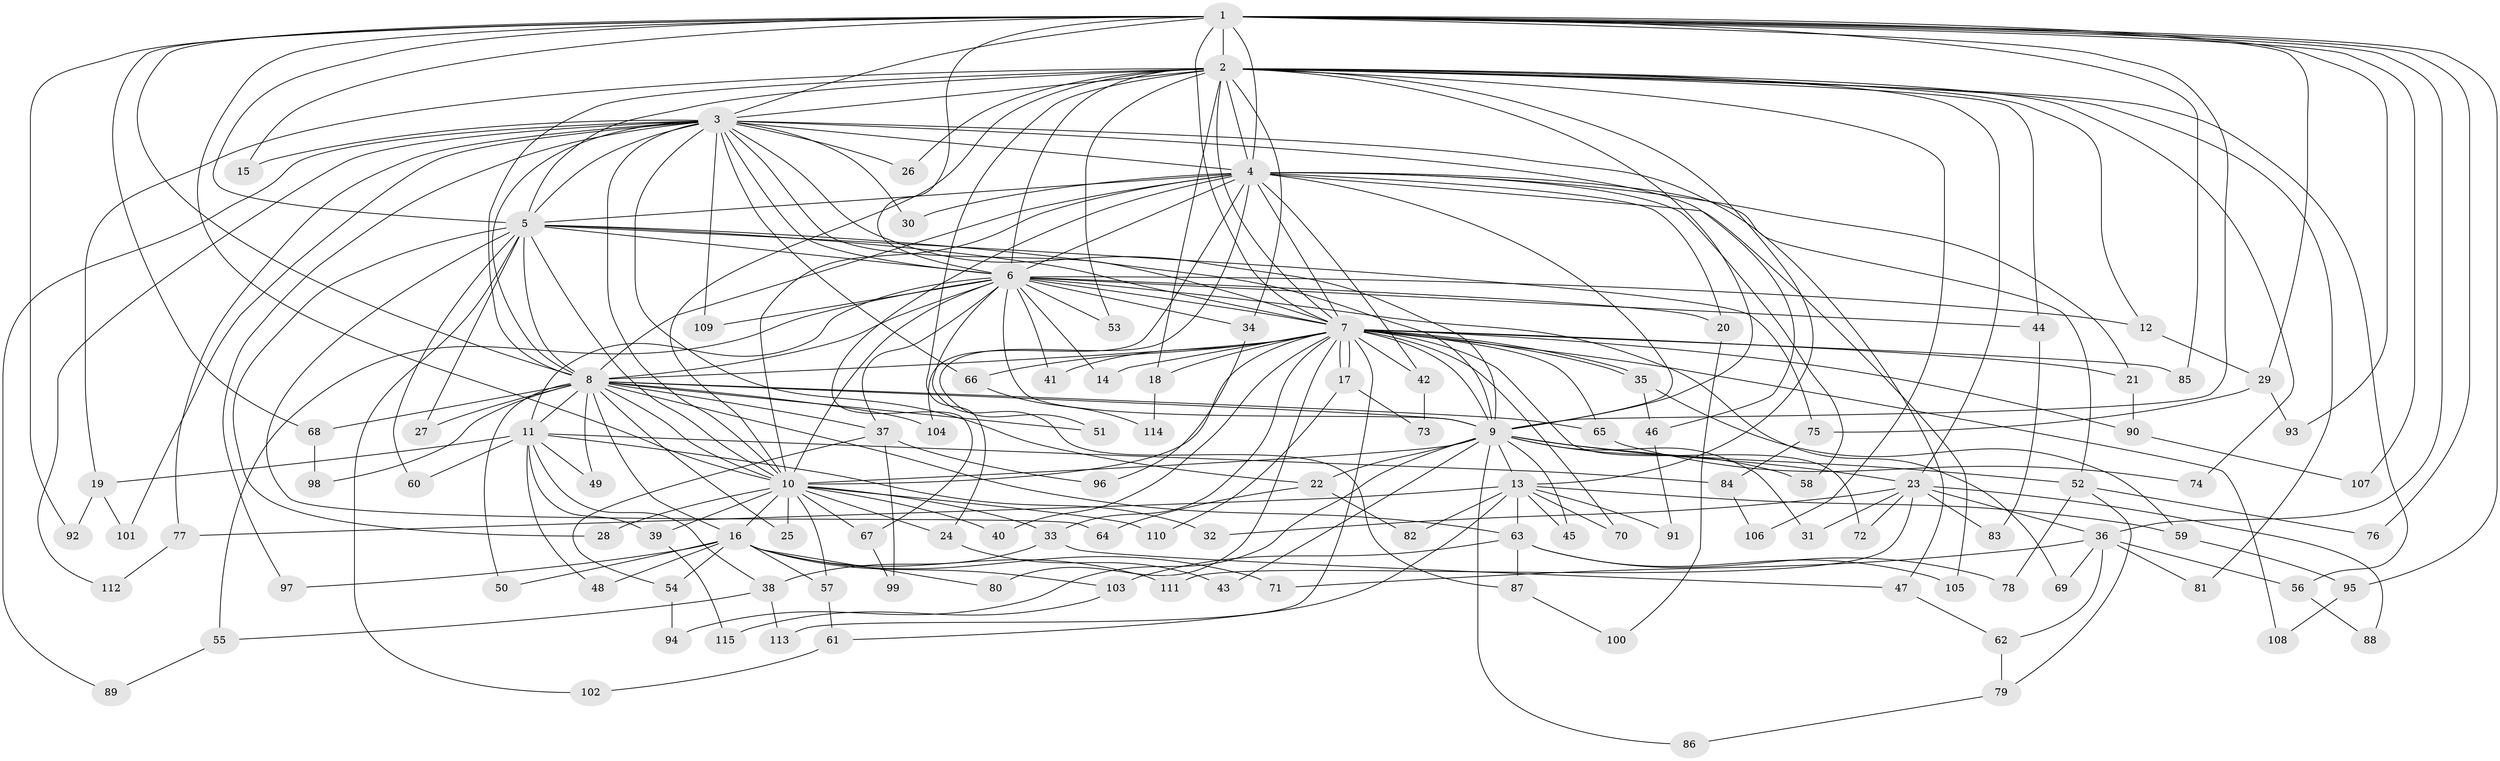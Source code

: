 // Generated by graph-tools (version 1.1) at 2025/11/02/27/25 16:11:02]
// undirected, 115 vertices, 255 edges
graph export_dot {
graph [start="1"]
  node [color=gray90,style=filled];
  1;
  2;
  3;
  4;
  5;
  6;
  7;
  8;
  9;
  10;
  11;
  12;
  13;
  14;
  15;
  16;
  17;
  18;
  19;
  20;
  21;
  22;
  23;
  24;
  25;
  26;
  27;
  28;
  29;
  30;
  31;
  32;
  33;
  34;
  35;
  36;
  37;
  38;
  39;
  40;
  41;
  42;
  43;
  44;
  45;
  46;
  47;
  48;
  49;
  50;
  51;
  52;
  53;
  54;
  55;
  56;
  57;
  58;
  59;
  60;
  61;
  62;
  63;
  64;
  65;
  66;
  67;
  68;
  69;
  70;
  71;
  72;
  73;
  74;
  75;
  76;
  77;
  78;
  79;
  80;
  81;
  82;
  83;
  84;
  85;
  86;
  87;
  88;
  89;
  90;
  91;
  92;
  93;
  94;
  95;
  96;
  97;
  98;
  99;
  100;
  101;
  102;
  103;
  104;
  105;
  106;
  107;
  108;
  109;
  110;
  111;
  112;
  113;
  114;
  115;
  1 -- 2;
  1 -- 3;
  1 -- 4;
  1 -- 5;
  1 -- 6;
  1 -- 7;
  1 -- 8;
  1 -- 9;
  1 -- 10;
  1 -- 15;
  1 -- 29;
  1 -- 36;
  1 -- 68;
  1 -- 76;
  1 -- 85;
  1 -- 92;
  1 -- 93;
  1 -- 95;
  1 -- 107;
  2 -- 3;
  2 -- 4;
  2 -- 5;
  2 -- 6;
  2 -- 7;
  2 -- 8;
  2 -- 9;
  2 -- 10;
  2 -- 12;
  2 -- 13;
  2 -- 18;
  2 -- 19;
  2 -- 23;
  2 -- 24;
  2 -- 26;
  2 -- 34;
  2 -- 44;
  2 -- 53;
  2 -- 56;
  2 -- 74;
  2 -- 81;
  2 -- 106;
  3 -- 4;
  3 -- 5;
  3 -- 6;
  3 -- 7;
  3 -- 8;
  3 -- 9;
  3 -- 10;
  3 -- 15;
  3 -- 22;
  3 -- 26;
  3 -- 30;
  3 -- 46;
  3 -- 47;
  3 -- 66;
  3 -- 77;
  3 -- 89;
  3 -- 97;
  3 -- 101;
  3 -- 109;
  3 -- 112;
  4 -- 5;
  4 -- 6;
  4 -- 7;
  4 -- 8;
  4 -- 9;
  4 -- 10;
  4 -- 20;
  4 -- 21;
  4 -- 30;
  4 -- 42;
  4 -- 51;
  4 -- 52;
  4 -- 58;
  4 -- 67;
  4 -- 104;
  4 -- 105;
  5 -- 6;
  5 -- 7;
  5 -- 8;
  5 -- 9;
  5 -- 10;
  5 -- 27;
  5 -- 28;
  5 -- 60;
  5 -- 64;
  5 -- 75;
  5 -- 102;
  6 -- 7;
  6 -- 8;
  6 -- 9;
  6 -- 10;
  6 -- 11;
  6 -- 12;
  6 -- 14;
  6 -- 20;
  6 -- 34;
  6 -- 37;
  6 -- 41;
  6 -- 44;
  6 -- 53;
  6 -- 55;
  6 -- 69;
  6 -- 87;
  6 -- 109;
  7 -- 8;
  7 -- 9;
  7 -- 10;
  7 -- 14;
  7 -- 17;
  7 -- 17;
  7 -- 18;
  7 -- 21;
  7 -- 33;
  7 -- 35;
  7 -- 35;
  7 -- 40;
  7 -- 41;
  7 -- 42;
  7 -- 65;
  7 -- 66;
  7 -- 70;
  7 -- 72;
  7 -- 80;
  7 -- 85;
  7 -- 90;
  7 -- 108;
  7 -- 113;
  8 -- 9;
  8 -- 10;
  8 -- 11;
  8 -- 16;
  8 -- 25;
  8 -- 27;
  8 -- 37;
  8 -- 49;
  8 -- 50;
  8 -- 51;
  8 -- 63;
  8 -- 65;
  8 -- 68;
  8 -- 98;
  8 -- 104;
  9 -- 10;
  9 -- 13;
  9 -- 22;
  9 -- 23;
  9 -- 31;
  9 -- 43;
  9 -- 45;
  9 -- 52;
  9 -- 58;
  9 -- 86;
  9 -- 94;
  10 -- 16;
  10 -- 24;
  10 -- 25;
  10 -- 28;
  10 -- 33;
  10 -- 39;
  10 -- 40;
  10 -- 57;
  10 -- 67;
  10 -- 110;
  11 -- 19;
  11 -- 32;
  11 -- 38;
  11 -- 39;
  11 -- 48;
  11 -- 49;
  11 -- 60;
  11 -- 84;
  12 -- 29;
  13 -- 45;
  13 -- 59;
  13 -- 61;
  13 -- 63;
  13 -- 70;
  13 -- 77;
  13 -- 82;
  13 -- 91;
  16 -- 48;
  16 -- 50;
  16 -- 54;
  16 -- 57;
  16 -- 71;
  16 -- 80;
  16 -- 97;
  16 -- 103;
  16 -- 111;
  17 -- 73;
  17 -- 110;
  18 -- 114;
  19 -- 92;
  19 -- 101;
  20 -- 100;
  21 -- 90;
  22 -- 64;
  22 -- 82;
  23 -- 31;
  23 -- 32;
  23 -- 36;
  23 -- 72;
  23 -- 83;
  23 -- 88;
  23 -- 111;
  24 -- 43;
  29 -- 75;
  29 -- 93;
  33 -- 38;
  33 -- 47;
  34 -- 96;
  35 -- 46;
  35 -- 59;
  36 -- 56;
  36 -- 62;
  36 -- 69;
  36 -- 71;
  36 -- 81;
  37 -- 54;
  37 -- 96;
  37 -- 99;
  38 -- 55;
  38 -- 113;
  39 -- 115;
  42 -- 73;
  44 -- 83;
  46 -- 91;
  47 -- 62;
  52 -- 76;
  52 -- 78;
  52 -- 79;
  54 -- 94;
  55 -- 89;
  56 -- 88;
  57 -- 61;
  59 -- 95;
  61 -- 102;
  62 -- 79;
  63 -- 78;
  63 -- 87;
  63 -- 103;
  63 -- 105;
  65 -- 74;
  66 -- 114;
  67 -- 99;
  68 -- 98;
  75 -- 84;
  77 -- 112;
  79 -- 86;
  84 -- 106;
  87 -- 100;
  90 -- 107;
  95 -- 108;
  103 -- 115;
}
